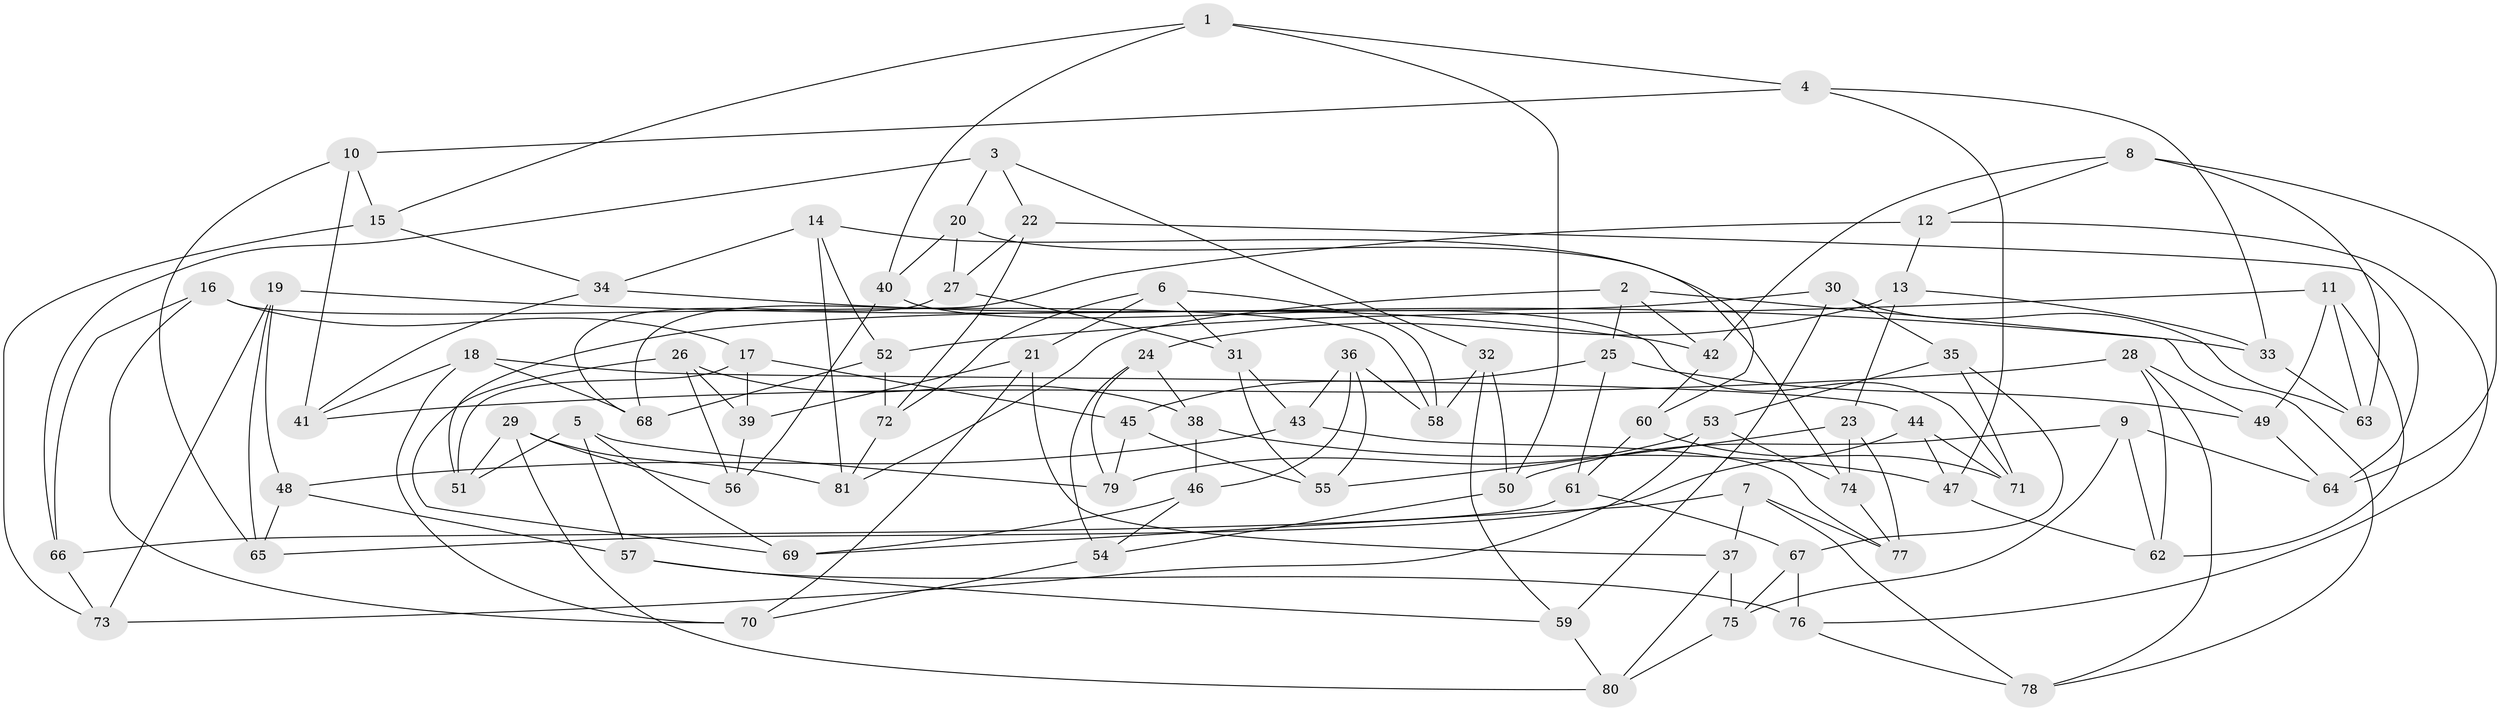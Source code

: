 // coarse degree distribution, {4: 0.20833333333333334, 3: 0.20833333333333334, 5: 0.20833333333333334, 6: 0.25, 8: 0.041666666666666664, 15: 0.041666666666666664, 7: 0.041666666666666664}
// Generated by graph-tools (version 1.1) at 2025/03/03/04/25 22:03:33]
// undirected, 81 vertices, 162 edges
graph export_dot {
graph [start="1"]
  node [color=gray90,style=filled];
  1;
  2;
  3;
  4;
  5;
  6;
  7;
  8;
  9;
  10;
  11;
  12;
  13;
  14;
  15;
  16;
  17;
  18;
  19;
  20;
  21;
  22;
  23;
  24;
  25;
  26;
  27;
  28;
  29;
  30;
  31;
  32;
  33;
  34;
  35;
  36;
  37;
  38;
  39;
  40;
  41;
  42;
  43;
  44;
  45;
  46;
  47;
  48;
  49;
  50;
  51;
  52;
  53;
  54;
  55;
  56;
  57;
  58;
  59;
  60;
  61;
  62;
  63;
  64;
  65;
  66;
  67;
  68;
  69;
  70;
  71;
  72;
  73;
  74;
  75;
  76;
  77;
  78;
  79;
  80;
  81;
  1 -- 15;
  1 -- 40;
  1 -- 50;
  1 -- 4;
  2 -- 25;
  2 -- 81;
  2 -- 78;
  2 -- 42;
  3 -- 32;
  3 -- 66;
  3 -- 20;
  3 -- 22;
  4 -- 33;
  4 -- 47;
  4 -- 10;
  5 -- 57;
  5 -- 69;
  5 -- 79;
  5 -- 51;
  6 -- 31;
  6 -- 21;
  6 -- 72;
  6 -- 58;
  7 -- 78;
  7 -- 37;
  7 -- 69;
  7 -- 77;
  8 -- 63;
  8 -- 12;
  8 -- 64;
  8 -- 42;
  9 -- 62;
  9 -- 64;
  9 -- 50;
  9 -- 75;
  10 -- 15;
  10 -- 41;
  10 -- 65;
  11 -- 52;
  11 -- 63;
  11 -- 62;
  11 -- 49;
  12 -- 68;
  12 -- 76;
  12 -- 13;
  13 -- 23;
  13 -- 33;
  13 -- 24;
  14 -- 74;
  14 -- 52;
  14 -- 34;
  14 -- 81;
  15 -- 34;
  15 -- 73;
  16 -- 70;
  16 -- 66;
  16 -- 58;
  16 -- 17;
  17 -- 39;
  17 -- 45;
  17 -- 51;
  18 -- 44;
  18 -- 41;
  18 -- 68;
  18 -- 70;
  19 -- 73;
  19 -- 33;
  19 -- 48;
  19 -- 65;
  20 -- 60;
  20 -- 40;
  20 -- 27;
  21 -- 39;
  21 -- 70;
  21 -- 37;
  22 -- 64;
  22 -- 27;
  22 -- 72;
  23 -- 74;
  23 -- 55;
  23 -- 77;
  24 -- 54;
  24 -- 38;
  24 -- 79;
  25 -- 49;
  25 -- 45;
  25 -- 61;
  26 -- 39;
  26 -- 38;
  26 -- 56;
  26 -- 69;
  27 -- 31;
  27 -- 68;
  28 -- 49;
  28 -- 78;
  28 -- 41;
  28 -- 62;
  29 -- 81;
  29 -- 80;
  29 -- 51;
  29 -- 56;
  30 -- 59;
  30 -- 51;
  30 -- 63;
  30 -- 35;
  31 -- 55;
  31 -- 43;
  32 -- 58;
  32 -- 50;
  32 -- 59;
  33 -- 63;
  34 -- 42;
  34 -- 41;
  35 -- 53;
  35 -- 71;
  35 -- 67;
  36 -- 58;
  36 -- 43;
  36 -- 46;
  36 -- 55;
  37 -- 80;
  37 -- 75;
  38 -- 46;
  38 -- 47;
  39 -- 56;
  40 -- 71;
  40 -- 56;
  42 -- 60;
  43 -- 48;
  43 -- 77;
  44 -- 71;
  44 -- 47;
  44 -- 65;
  45 -- 55;
  45 -- 79;
  46 -- 54;
  46 -- 69;
  47 -- 62;
  48 -- 65;
  48 -- 57;
  49 -- 64;
  50 -- 54;
  52 -- 72;
  52 -- 68;
  53 -- 79;
  53 -- 74;
  53 -- 73;
  54 -- 70;
  57 -- 76;
  57 -- 59;
  59 -- 80;
  60 -- 71;
  60 -- 61;
  61 -- 66;
  61 -- 67;
  66 -- 73;
  67 -- 76;
  67 -- 75;
  72 -- 81;
  74 -- 77;
  75 -- 80;
  76 -- 78;
}
